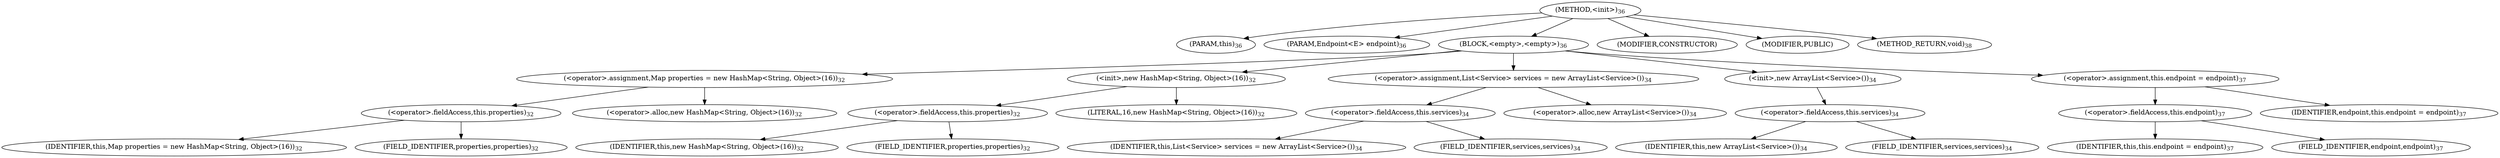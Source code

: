 digraph "&lt;init&gt;" {  
"46" [label = <(METHOD,&lt;init&gt;)<SUB>36</SUB>> ]
"4" [label = <(PARAM,this)<SUB>36</SUB>> ]
"47" [label = <(PARAM,Endpoint&lt;E&gt; endpoint)<SUB>36</SUB>> ]
"48" [label = <(BLOCK,&lt;empty&gt;,&lt;empty&gt;)<SUB>36</SUB>> ]
"49" [label = <(&lt;operator&gt;.assignment,Map properties = new HashMap&lt;String, Object&gt;(16))<SUB>32</SUB>> ]
"50" [label = <(&lt;operator&gt;.fieldAccess,this.properties)<SUB>32</SUB>> ]
"51" [label = <(IDENTIFIER,this,Map properties = new HashMap&lt;String, Object&gt;(16))<SUB>32</SUB>> ]
"52" [label = <(FIELD_IDENTIFIER,properties,properties)<SUB>32</SUB>> ]
"53" [label = <(&lt;operator&gt;.alloc,new HashMap&lt;String, Object&gt;(16))<SUB>32</SUB>> ]
"54" [label = <(&lt;init&gt;,new HashMap&lt;String, Object&gt;(16))<SUB>32</SUB>> ]
"55" [label = <(&lt;operator&gt;.fieldAccess,this.properties)<SUB>32</SUB>> ]
"56" [label = <(IDENTIFIER,this,new HashMap&lt;String, Object&gt;(16))<SUB>32</SUB>> ]
"57" [label = <(FIELD_IDENTIFIER,properties,properties)<SUB>32</SUB>> ]
"58" [label = <(LITERAL,16,new HashMap&lt;String, Object&gt;(16))<SUB>32</SUB>> ]
"59" [label = <(&lt;operator&gt;.assignment,List&lt;Service&gt; services = new ArrayList&lt;Service&gt;())<SUB>34</SUB>> ]
"60" [label = <(&lt;operator&gt;.fieldAccess,this.services)<SUB>34</SUB>> ]
"61" [label = <(IDENTIFIER,this,List&lt;Service&gt; services = new ArrayList&lt;Service&gt;())<SUB>34</SUB>> ]
"62" [label = <(FIELD_IDENTIFIER,services,services)<SUB>34</SUB>> ]
"63" [label = <(&lt;operator&gt;.alloc,new ArrayList&lt;Service&gt;())<SUB>34</SUB>> ]
"64" [label = <(&lt;init&gt;,new ArrayList&lt;Service&gt;())<SUB>34</SUB>> ]
"65" [label = <(&lt;operator&gt;.fieldAccess,this.services)<SUB>34</SUB>> ]
"66" [label = <(IDENTIFIER,this,new ArrayList&lt;Service&gt;())<SUB>34</SUB>> ]
"67" [label = <(FIELD_IDENTIFIER,services,services)<SUB>34</SUB>> ]
"68" [label = <(&lt;operator&gt;.assignment,this.endpoint = endpoint)<SUB>37</SUB>> ]
"69" [label = <(&lt;operator&gt;.fieldAccess,this.endpoint)<SUB>37</SUB>> ]
"3" [label = <(IDENTIFIER,this,this.endpoint = endpoint)<SUB>37</SUB>> ]
"70" [label = <(FIELD_IDENTIFIER,endpoint,endpoint)<SUB>37</SUB>> ]
"71" [label = <(IDENTIFIER,endpoint,this.endpoint = endpoint)<SUB>37</SUB>> ]
"72" [label = <(MODIFIER,CONSTRUCTOR)> ]
"73" [label = <(MODIFIER,PUBLIC)> ]
"74" [label = <(METHOD_RETURN,void)<SUB>38</SUB>> ]
  "46" -> "4" 
  "46" -> "47" 
  "46" -> "48" 
  "46" -> "72" 
  "46" -> "73" 
  "46" -> "74" 
  "48" -> "49" 
  "48" -> "54" 
  "48" -> "59" 
  "48" -> "64" 
  "48" -> "68" 
  "49" -> "50" 
  "49" -> "53" 
  "50" -> "51" 
  "50" -> "52" 
  "54" -> "55" 
  "54" -> "58" 
  "55" -> "56" 
  "55" -> "57" 
  "59" -> "60" 
  "59" -> "63" 
  "60" -> "61" 
  "60" -> "62" 
  "64" -> "65" 
  "65" -> "66" 
  "65" -> "67" 
  "68" -> "69" 
  "68" -> "71" 
  "69" -> "3" 
  "69" -> "70" 
}
